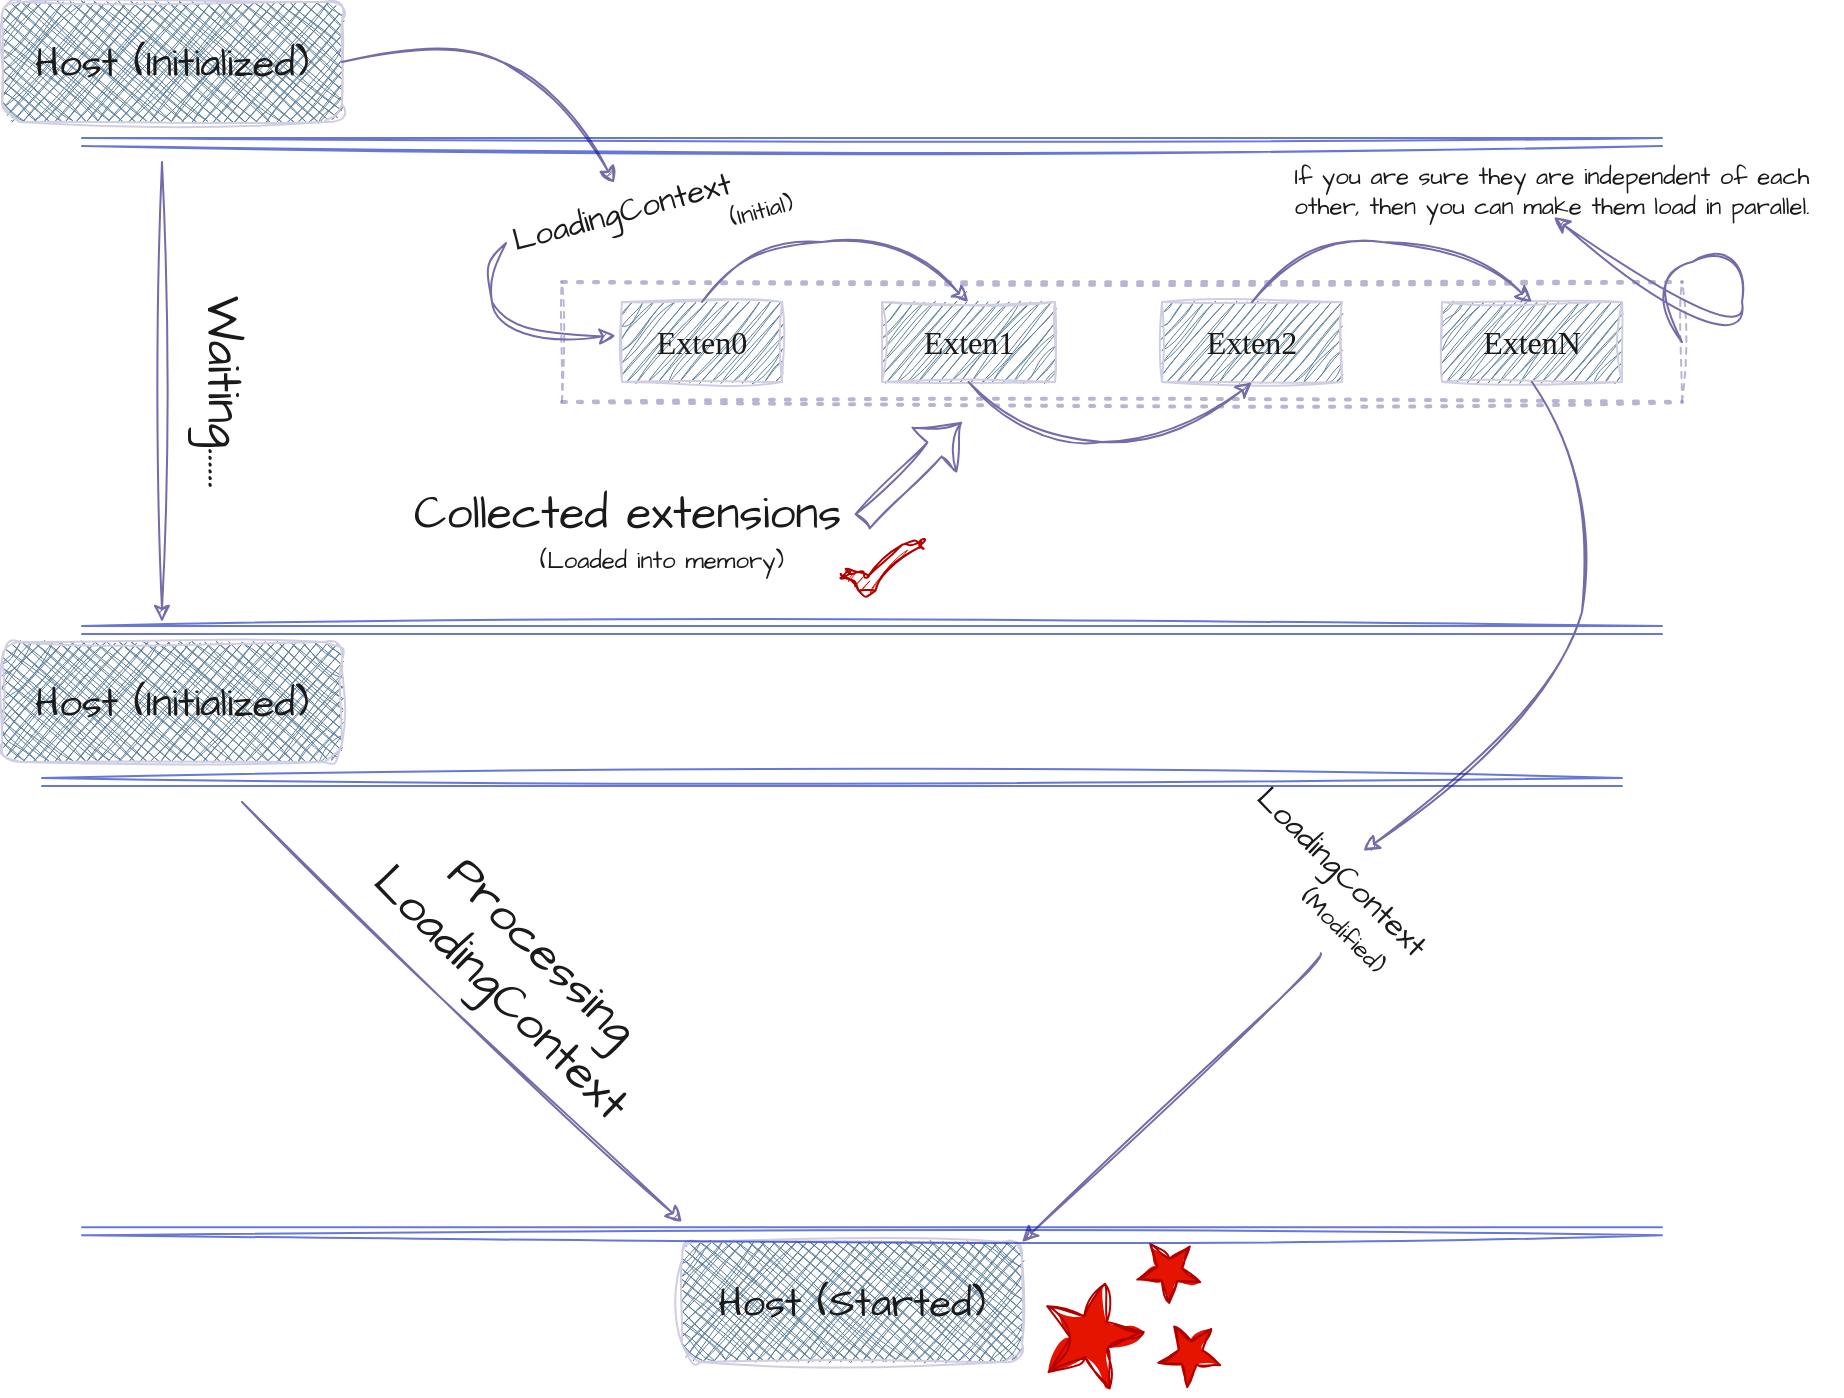 <mxfile version="24.7.8">
  <diagram name="第 1 页" id="LMKjfWpsWOOHR4RgHtXK">
    <mxGraphModel dx="2012" dy="478" grid="1" gridSize="10" guides="1" tooltips="1" connect="1" arrows="1" fold="1" page="1" pageScale="1" pageWidth="827" pageHeight="1169" math="0" shadow="0">
      <root>
        <mxCell id="0" />
        <mxCell id="1" parent="0" />
        <mxCell id="WM9ut9HJllD5HrSa2Cmc-1" value="&lt;font style=&quot;font-size: 16px;&quot; face=&quot;Comic Sans MS&quot;&gt;Exten0&lt;/font&gt;" style="rounded=0;whiteSpace=wrap;html=1;labelBackgroundColor=none;fillColor=#5D7F99;strokeColor=#D0CEE2;fontColor=#1A1A1A;fontSize=16;sketch=1;curveFitting=1;jiggle=2;" parent="1" vertex="1">
          <mxGeometry x="250" y="420" width="80" height="40" as="geometry" />
        </mxCell>
        <mxCell id="WM9ut9HJllD5HrSa2Cmc-2" value="&lt;font style=&quot;font-size: 16px;&quot; face=&quot;Comic Sans MS&quot;&gt;Exten1&lt;/font&gt;" style="rounded=0;whiteSpace=wrap;html=1;labelBackgroundColor=none;fillColor=#5D7F99;strokeColor=#D0CEE2;fontColor=#1A1A1A;fontSize=16;sketch=1;curveFitting=1;jiggle=2;" parent="1" vertex="1">
          <mxGeometry x="380" y="420" width="86.5" height="40" as="geometry" />
        </mxCell>
        <mxCell id="WM9ut9HJllD5HrSa2Cmc-3" value="&lt;font style=&quot;font-size: 16px;&quot; face=&quot;Comic Sans MS&quot;&gt;Exten2&lt;/font&gt;" style="rounded=0;whiteSpace=wrap;html=1;labelBackgroundColor=none;fillColor=#5D7F99;strokeColor=#D0CEE2;fontColor=#1A1A1A;fontSize=16;sketch=1;curveFitting=1;jiggle=2;" parent="1" vertex="1">
          <mxGeometry x="520" y="420" width="90" height="40" as="geometry" />
        </mxCell>
        <mxCell id="WM9ut9HJllD5HrSa2Cmc-4" value="&lt;font style=&quot;font-size: 16px;&quot; face=&quot;Comic Sans MS&quot;&gt;ExtenN&lt;/font&gt;" style="rounded=0;whiteSpace=wrap;html=1;labelBackgroundColor=none;fillColor=#5D7F99;strokeColor=#D0CEE2;fontColor=#1A1A1A;fontSize=16;sketch=1;curveFitting=1;jiggle=2;" parent="1" vertex="1">
          <mxGeometry x="660" y="420" width="90" height="40" as="geometry" />
        </mxCell>
        <mxCell id="WM9ut9HJllD5HrSa2Cmc-5" value="" style="curved=1;endArrow=classic;html=1;rounded=0;exitX=0.5;exitY=0;exitDx=0;exitDy=0;entryX=0.5;entryY=0;entryDx=0;entryDy=0;labelBackgroundColor=none;strokeColor=#736CA8;fontColor=default;sketch=1;curveFitting=1;jiggle=2;" parent="1" source="WM9ut9HJllD5HrSa2Cmc-1" target="WM9ut9HJllD5HrSa2Cmc-2" edge="1">
          <mxGeometry width="50" height="50" relative="1" as="geometry">
            <mxPoint x="540" y="490" as="sourcePoint" />
            <mxPoint x="590" y="440" as="targetPoint" />
            <Array as="points">
              <mxPoint x="310" y="390" />
              <mxPoint x="390" y="390" />
            </Array>
          </mxGeometry>
        </mxCell>
        <mxCell id="WM9ut9HJllD5HrSa2Cmc-7" value="" style="curved=1;endArrow=classic;html=1;rounded=0;exitX=0.5;exitY=1;exitDx=0;exitDy=0;entryX=0.5;entryY=1;entryDx=0;entryDy=0;labelBackgroundColor=none;strokeColor=#736CA8;fontColor=default;sketch=1;curveFitting=1;jiggle=2;" parent="1" source="WM9ut9HJllD5HrSa2Cmc-2" target="WM9ut9HJllD5HrSa2Cmc-3" edge="1">
          <mxGeometry width="50" height="50" relative="1" as="geometry">
            <mxPoint x="399" y="540" as="sourcePoint" />
            <mxPoint x="569" y="540" as="targetPoint" />
            <Array as="points">
              <mxPoint x="450" y="490" />
              <mxPoint x="530" y="490" />
            </Array>
          </mxGeometry>
        </mxCell>
        <mxCell id="WM9ut9HJllD5HrSa2Cmc-9" value="" style="endArrow=none;dashed=1;html=1;dashPattern=1 3;strokeWidth=2;rounded=0;hachureGap=4;strokeColor=#736CA8;fontFamily=Architects Daughter;fontSource=https%3A%2F%2Ffonts.googleapis.com%2Fcss%3Ffamily%3DArchitects%2BDaughter;fontColor=default;sketch=1;curveFitting=1;jiggle=2;opacity=50;labelBackgroundColor=none;" parent="1" edge="1">
          <mxGeometry width="50" height="50" relative="1" as="geometry">
            <mxPoint x="220" y="410" as="sourcePoint" />
            <mxPoint x="780" y="410" as="targetPoint" />
          </mxGeometry>
        </mxCell>
        <mxCell id="WM9ut9HJllD5HrSa2Cmc-10" value="" style="endArrow=none;dashed=1;html=1;rounded=0;hachureGap=4;fontFamily=Architects Daughter;fontSource=https%3A%2F%2Ffonts.googleapis.com%2Fcss%3Ffamily%3DArchitects%2BDaughter;sketch=1;curveFitting=1;jiggle=2;opacity=50;labelBackgroundColor=none;strokeColor=#736CA8;fontColor=default;" parent="1" edge="1">
          <mxGeometry width="50" height="50" relative="1" as="geometry">
            <mxPoint x="220" y="470" as="sourcePoint" />
            <mxPoint x="220" y="410" as="targetPoint" />
          </mxGeometry>
        </mxCell>
        <mxCell id="WM9ut9HJllD5HrSa2Cmc-11" value="" style="endArrow=none;dashed=1;html=1;dashPattern=1 3;strokeWidth=2;rounded=0;hachureGap=4;strokeColor=#736CA8;fontFamily=Architects Daughter;fontSource=https%3A%2F%2Ffonts.googleapis.com%2Fcss%3Ffamily%3DArchitects%2BDaughter;fontColor=default;sketch=1;curveFitting=1;jiggle=2;opacity=50;labelBackgroundColor=none;" parent="1" edge="1">
          <mxGeometry width="50" height="50" relative="1" as="geometry">
            <mxPoint x="220" y="470" as="sourcePoint" />
            <mxPoint x="780" y="470" as="targetPoint" />
          </mxGeometry>
        </mxCell>
        <mxCell id="WM9ut9HJllD5HrSa2Cmc-13" value="" style="endArrow=none;dashed=1;html=1;rounded=0;hachureGap=4;fontFamily=Architects Daughter;fontSource=https%3A%2F%2Ffonts.googleapis.com%2Fcss%3Ffamily%3DArchitects%2BDaughter;sketch=1;curveFitting=1;jiggle=2;opacity=50;labelBackgroundColor=none;strokeColor=#736CA8;fontColor=default;" parent="1" edge="1">
          <mxGeometry width="50" height="50" relative="1" as="geometry">
            <mxPoint x="780" y="470" as="sourcePoint" />
            <mxPoint x="780" y="410" as="targetPoint" />
          </mxGeometry>
        </mxCell>
        <mxCell id="WM9ut9HJllD5HrSa2Cmc-14" value="Collected extensions" style="text;strokeColor=none;fillColor=none;align=left;verticalAlign=middle;spacingLeft=4;spacingRight=4;overflow=hidden;points=[[0,0.5],[1,0.5]];portConstraint=eastwest;rotatable=0;whiteSpace=wrap;html=1;fontFamily=Architects Daughter;fontSource=https%3A%2F%2Ffonts.googleapis.com%2Fcss%3Ffamily%3DArchitects%2BDaughter;fontSize=23;sketch=1;curveFitting=1;jiggle=2;labelBackgroundColor=none;fontColor=#1A1A1A;" parent="1" vertex="1">
          <mxGeometry x="140" y="510" width="230" height="30" as="geometry" />
        </mxCell>
        <mxCell id="WM9ut9HJllD5HrSa2Cmc-19" value="" style="verticalLabelPosition=bottom;verticalAlign=top;html=1;shape=mxgraph.basic.tick;hachureGap=4;fontFamily=Architects Daughter;fontSource=https%3A%2F%2Ffonts.googleapis.com%2Fcss%3Ffamily%3DArchitects%2BDaughter;textShadow=0;fillColor=#e51400;strokeColor=#B20000;sketch=1;curveFitting=1;jiggle=2;labelBackgroundColor=none;fontColor=#ffffff;" parent="1" vertex="1">
          <mxGeometry x="360" y="540" width="40" height="25" as="geometry" />
        </mxCell>
        <mxCell id="WM9ut9HJllD5HrSa2Cmc-20" value="LoadingContext" style="text;html=1;align=center;verticalAlign=middle;whiteSpace=wrap;rounded=0;fontFamily=Architects Daughter;fontSource=https%3A%2F%2Ffonts.googleapis.com%2Fcss%3Ffamily%3DArchitects%2BDaughter;fontSize=16;rotation=-15;sketch=1;curveFitting=1;jiggle=2;labelBackgroundColor=none;fontColor=#1A1A1A;" parent="1" vertex="1">
          <mxGeometry x="190" y="360" width="120" height="30" as="geometry" />
        </mxCell>
        <mxCell id="WM9ut9HJllD5HrSa2Cmc-23" value="&lt;font style=&quot;font-size: 20px;&quot;&gt;Host (Initialized)&lt;/font&gt;" style="rounded=1;whiteSpace=wrap;html=1;hachureGap=4;fontFamily=Architects Daughter;fontSource=https%3A%2F%2Ffonts.googleapis.com%2Fcss%3Ffamily%3DArchitects%2BDaughter;sketch=1;curveFitting=1;jiggle=2;fillColor=#5D7F99;fillStyle=cross-hatch;labelBackgroundColor=none;strokeColor=#D0CEE2;fontColor=#1A1A1A;" parent="1" vertex="1">
          <mxGeometry x="-60" y="270" width="170" height="60" as="geometry" />
        </mxCell>
        <mxCell id="WM9ut9HJllD5HrSa2Cmc-26" value="" style="curved=1;endArrow=classic;html=1;rounded=0;exitX=0.5;exitY=0;exitDx=0;exitDy=0;entryX=0.5;entryY=0;entryDx=0;entryDy=0;labelBackgroundColor=none;strokeColor=#736CA8;fontColor=default;sketch=1;curveFitting=1;jiggle=2;" parent="1" source="WM9ut9HJllD5HrSa2Cmc-3" target="WM9ut9HJllD5HrSa2Cmc-4" edge="1">
          <mxGeometry width="50" height="50" relative="1" as="geometry">
            <mxPoint x="560" y="390" as="sourcePoint" />
            <mxPoint x="693" y="390" as="targetPoint" />
            <Array as="points">
              <mxPoint x="590" y="390" />
              <mxPoint x="670" y="390" />
            </Array>
          </mxGeometry>
        </mxCell>
        <mxCell id="WM9ut9HJllD5HrSa2Cmc-28" value="(Loaded into memory)" style="text;html=1;align=center;verticalAlign=middle;whiteSpace=wrap;rounded=0;fontFamily=Architects Daughter;fontSource=https%3A%2F%2Ffonts.googleapis.com%2Fcss%3Ffamily%3DArchitects%2BDaughter;labelBackgroundColor=none;fontColor=#1A1A1A;" parent="1" vertex="1">
          <mxGeometry x="190" y="535" width="160" height="30" as="geometry" />
        </mxCell>
        <mxCell id="WM9ut9HJllD5HrSa2Cmc-29" value="" style="curved=1;endArrow=classic;html=1;rounded=0;sketch=1;hachureGap=4;jiggle=2;curveFitting=1;fontFamily=Architects Daughter;fontSource=https%3A%2F%2Ffonts.googleapis.com%2Fcss%3Ffamily%3DArchitects%2BDaughter;exitX=1;exitY=0.5;exitDx=0;exitDy=0;entryX=0.5;entryY=0;entryDx=0;entryDy=0;labelBackgroundColor=none;strokeColor=#736CA8;fontColor=default;" parent="1" source="WM9ut9HJllD5HrSa2Cmc-23" target="WM9ut9HJllD5HrSa2Cmc-20" edge="1">
          <mxGeometry width="50" height="50" relative="1" as="geometry">
            <mxPoint x="330" y="450" as="sourcePoint" />
            <mxPoint x="380" y="400" as="targetPoint" />
            <Array as="points">
              <mxPoint x="160" y="290" />
              <mxPoint x="220" y="310" />
            </Array>
          </mxGeometry>
        </mxCell>
        <mxCell id="WM9ut9HJllD5HrSa2Cmc-30" value="" style="shape=flexArrow;endArrow=classic;html=1;rounded=0;sketch=1;hachureGap=4;jiggle=2;curveFitting=1;fontFamily=Architects Daughter;fontSource=https%3A%2F%2Ffonts.googleapis.com%2Fcss%3Ffamily%3DArchitects%2BDaughter;labelBackgroundColor=none;strokeColor=#736CA8;fontColor=default;" parent="1" edge="1">
          <mxGeometry width="50" height="50" relative="1" as="geometry">
            <mxPoint x="370" y="530" as="sourcePoint" />
            <mxPoint x="420" y="480" as="targetPoint" />
          </mxGeometry>
        </mxCell>
        <mxCell id="WM9ut9HJllD5HrSa2Cmc-34" value="" style="shape=link;html=1;rounded=0;sketch=1;hachureGap=4;jiggle=2;curveFitting=1;fontFamily=Architects Daughter;fontSource=https%3A%2F%2Ffonts.googleapis.com%2Fcss%3Ffamily%3DArchitects%2BDaughter;opacity=60;labelBackgroundColor=none;strokeColor=#001DBC;fontColor=default;fillColor=#0050ef;" parent="1" edge="1">
          <mxGeometry width="100" relative="1" as="geometry">
            <mxPoint x="-20" y="340" as="sourcePoint" />
            <mxPoint x="770" y="340" as="targetPoint" />
          </mxGeometry>
        </mxCell>
        <mxCell id="WM9ut9HJllD5HrSa2Cmc-36" value="" style="shape=link;html=1;rounded=0;sketch=1;hachureGap=4;jiggle=2;curveFitting=1;fontFamily=Architects Daughter;fontSource=https%3A%2F%2Ffonts.googleapis.com%2Fcss%3Ffamily%3DArchitects%2BDaughter;opacity=60;labelBackgroundColor=none;strokeColor=#001DBC;fontColor=default;fillColor=#0050ef;" parent="1" edge="1">
          <mxGeometry width="100" relative="1" as="geometry">
            <mxPoint x="-20" y="584" as="sourcePoint" />
            <mxPoint x="770" y="584" as="targetPoint" />
          </mxGeometry>
        </mxCell>
        <mxCell id="WM9ut9HJllD5HrSa2Cmc-38" value="" style="curved=1;endArrow=classic;html=1;rounded=0;sketch=1;hachureGap=4;jiggle=2;curveFitting=1;fontFamily=Architects Daughter;fontSource=https%3A%2F%2Ffonts.googleapis.com%2Fcss%3Ffamily%3DArchitects%2BDaughter;exitX=0;exitY=0.5;exitDx=0;exitDy=0;entryX=-0.039;entryY=0.421;entryDx=0;entryDy=0;entryPerimeter=0;labelBackgroundColor=none;strokeColor=#736CA8;fontColor=default;" parent="1" source="WM9ut9HJllD5HrSa2Cmc-20" target="WM9ut9HJllD5HrSa2Cmc-1" edge="1">
          <mxGeometry width="50" height="50" relative="1" as="geometry">
            <mxPoint x="310" y="440" as="sourcePoint" />
            <mxPoint x="360" y="390" as="targetPoint" />
            <Array as="points">
              <mxPoint x="180" y="400" />
              <mxPoint x="190" y="440" />
            </Array>
          </mxGeometry>
        </mxCell>
        <mxCell id="WM9ut9HJllD5HrSa2Cmc-40" value="Waiting......" style="text;html=1;align=center;verticalAlign=middle;whiteSpace=wrap;rounded=0;fontFamily=Architects Daughter;fontSource=https%3A%2F%2Ffonts.googleapis.com%2Fcss%3Ffamily%3DArchitects%2BDaughter;fontSize=24;rotation=90;labelBackgroundColor=none;fontColor=#1A1A1A;" parent="1" vertex="1">
          <mxGeometry y="450" width="100" height="30" as="geometry" />
        </mxCell>
        <mxCell id="WM9ut9HJllD5HrSa2Cmc-41" value="(Initial)" style="text;html=1;align=center;verticalAlign=middle;whiteSpace=wrap;rounded=0;fontFamily=Architects Daughter;fontSource=https%3A%2F%2Ffonts.googleapis.com%2Fcss%3Ffamily%3DArchitects%2BDaughter;rotation=-15;labelBackgroundColor=none;fontColor=#1A1A1A;" parent="1" vertex="1">
          <mxGeometry x="290" y="360" width="60" height="30" as="geometry" />
        </mxCell>
        <mxCell id="WM9ut9HJllD5HrSa2Cmc-42" value="&lt;font style=&quot;font-size: 20px;&quot;&gt;Host (Initialized)&lt;/font&gt;" style="rounded=1;whiteSpace=wrap;html=1;hachureGap=4;fontFamily=Architects Daughter;fontSource=https%3A%2F%2Ffonts.googleapis.com%2Fcss%3Ffamily%3DArchitects%2BDaughter;sketch=1;curveFitting=1;jiggle=2;fillColor=#5D7F99;fillStyle=cross-hatch;labelBackgroundColor=none;strokeColor=#D0CEE2;fontColor=#1A1A1A;" parent="1" vertex="1">
          <mxGeometry x="-60" y="590" width="170" height="60" as="geometry" />
        </mxCell>
        <mxCell id="WM9ut9HJllD5HrSa2Cmc-43" value="LoadingContext" style="text;html=1;align=center;verticalAlign=middle;whiteSpace=wrap;rounded=0;fontFamily=Architects Daughter;fontSource=https%3A%2F%2Ffonts.googleapis.com%2Fcss%3Ffamily%3DArchitects%2BDaughter;fontSize=16;rotation=45;sketch=1;curveFitting=1;jiggle=2;labelBackgroundColor=none;fontColor=#1A1A1A;" parent="1" vertex="1">
          <mxGeometry x="550" y="690" width="120" height="30" as="geometry" />
        </mxCell>
        <mxCell id="WM9ut9HJllD5HrSa2Cmc-44" value="(Modified)" style="text;html=1;align=center;verticalAlign=middle;whiteSpace=wrap;rounded=0;fontFamily=Architects Daughter;fontSource=https%3A%2F%2Ffonts.googleapis.com%2Fcss%3Ffamily%3DArchitects%2BDaughter;rotation=45;labelBackgroundColor=none;fontColor=#1A1A1A;" parent="1" vertex="1">
          <mxGeometry x="570" y="720" width="80" height="30" as="geometry" />
        </mxCell>
        <mxCell id="WM9ut9HJllD5HrSa2Cmc-46" value="" style="curved=1;endArrow=classic;html=1;rounded=0;sketch=1;hachureGap=4;jiggle=2;curveFitting=1;fontFamily=Architects Daughter;fontSource=https%3A%2F%2Ffonts.googleapis.com%2Fcss%3Ffamily%3DArchitects%2BDaughter;exitX=0.5;exitY=1;exitDx=0;exitDy=0;entryX=0.5;entryY=0;entryDx=0;entryDy=0;labelBackgroundColor=none;strokeColor=#736CA8;fontColor=default;" parent="1" source="WM9ut9HJllD5HrSa2Cmc-4" target="WM9ut9HJllD5HrSa2Cmc-43" edge="1">
          <mxGeometry width="50" height="50" relative="1" as="geometry">
            <mxPoint x="280" y="540" as="sourcePoint" />
            <mxPoint x="330" y="490" as="targetPoint" />
            <Array as="points">
              <mxPoint x="740" y="520" />
              <mxPoint x="720" y="630" />
            </Array>
          </mxGeometry>
        </mxCell>
        <mxCell id="WM9ut9HJllD5HrSa2Cmc-47" value="&lt;font style=&quot;font-size: 20px;&quot;&gt;Host (Started)&lt;/font&gt;" style="rounded=1;whiteSpace=wrap;html=1;hachureGap=4;fontFamily=Architects Daughter;fontSource=https%3A%2F%2Ffonts.googleapis.com%2Fcss%3Ffamily%3DArchitects%2BDaughter;sketch=1;curveFitting=1;jiggle=2;fillColor=#5D7F99;fillStyle=cross-hatch;labelBackgroundColor=none;strokeColor=#D0CEE2;fontColor=#1A1A1A;" parent="1" vertex="1">
          <mxGeometry x="280" y="890" width="170" height="60" as="geometry" />
        </mxCell>
        <mxCell id="WM9ut9HJllD5HrSa2Cmc-50" value="Processing LoadingContext" style="text;html=1;align=center;verticalAlign=middle;whiteSpace=wrap;rounded=0;fontFamily=Architects Daughter;fontSource=https%3A%2F%2Ffonts.googleapis.com%2Fcss%3Ffamily%3DArchitects%2BDaughter;fontSize=24;rotation=45;labelBackgroundColor=none;fontColor=#1A1A1A;" parent="1" vertex="1">
          <mxGeometry x="110" y="740" width="180" height="30" as="geometry" />
        </mxCell>
        <mxCell id="WM9ut9HJllD5HrSa2Cmc-51" value="" style="curved=1;endArrow=classic;html=1;rounded=0;sketch=1;hachureGap=4;jiggle=2;curveFitting=1;fontFamily=Architects Daughter;fontSource=https%3A%2F%2Ffonts.googleapis.com%2Fcss%3Ffamily%3DArchitects%2BDaughter;exitX=0.5;exitY=1;exitDx=0;exitDy=0;entryX=1;entryY=0;entryDx=0;entryDy=0;labelBackgroundColor=none;strokeColor=#736CA8;fontColor=default;" parent="1" source="WM9ut9HJllD5HrSa2Cmc-44" target="WM9ut9HJllD5HrSa2Cmc-47" edge="1">
          <mxGeometry width="50" height="50" relative="1" as="geometry">
            <mxPoint x="140" y="730" as="sourcePoint" />
            <mxPoint x="190" y="680" as="targetPoint" />
          </mxGeometry>
        </mxCell>
        <mxCell id="WM9ut9HJllD5HrSa2Cmc-53" value="" style="verticalLabelPosition=bottom;verticalAlign=top;html=1;shape=mxgraph.basic.star;sketch=1;hachureGap=4;jiggle=2;curveFitting=1;fontFamily=Architects Daughter;fontSource=https%3A%2F%2Ffonts.googleapis.com%2Fcss%3Ffamily%3DArchitects%2BDaughter;rotation=15;fillColor=#e51400;strokeColor=#B20000;fillStyle=solid;labelBackgroundColor=none;fontColor=#ffffff;" parent="1" vertex="1">
          <mxGeometry x="460" y="910" width="50" height="50" as="geometry" />
        </mxCell>
        <mxCell id="WM9ut9HJllD5HrSa2Cmc-54" value="" style="verticalLabelPosition=bottom;verticalAlign=top;html=1;shape=mxgraph.basic.star;sketch=1;hachureGap=4;jiggle=2;curveFitting=1;fontFamily=Architects Daughter;fontSource=https%3A%2F%2Ffonts.googleapis.com%2Fcss%3Ffamily%3DArchitects%2BDaughter;rotation=40;fillColor=#e51400;strokeColor=#B20000;fillStyle=solid;labelBackgroundColor=none;fontColor=#ffffff;" parent="1" vertex="1">
          <mxGeometry x="520" y="930" width="30" height="30" as="geometry" />
        </mxCell>
        <mxCell id="WM9ut9HJllD5HrSa2Cmc-55" value="" style="verticalLabelPosition=bottom;verticalAlign=top;html=1;shape=mxgraph.basic.star;sketch=1;hachureGap=4;jiggle=2;curveFitting=1;fontFamily=Architects Daughter;fontSource=https%3A%2F%2Ffonts.googleapis.com%2Fcss%3Ffamily%3DArchitects%2BDaughter;rotation=110;fillColor=#e51400;strokeColor=#B20000;fillStyle=solid;labelBackgroundColor=none;fontColor=#ffffff;" parent="1" vertex="1">
          <mxGeometry x="510" y="890" width="30" height="30" as="geometry" />
        </mxCell>
        <mxCell id="WM9ut9HJllD5HrSa2Cmc-58" value="" style="shape=link;html=1;rounded=0;sketch=1;hachureGap=4;jiggle=2;curveFitting=1;fontFamily=Architects Daughter;fontSource=https%3A%2F%2Ffonts.googleapis.com%2Fcss%3Ffamily%3DArchitects%2BDaughter;opacity=60;labelBackgroundColor=none;strokeColor=#001DBC;fontColor=default;fillColor=#0050ef;" parent="1" edge="1">
          <mxGeometry width="100" relative="1" as="geometry">
            <mxPoint x="-40" y="660" as="sourcePoint" />
            <mxPoint x="750" y="660" as="targetPoint" />
          </mxGeometry>
        </mxCell>
        <mxCell id="WM9ut9HJllD5HrSa2Cmc-59" value="" style="shape=link;html=1;rounded=0;sketch=1;hachureGap=4;jiggle=2;curveFitting=1;fontFamily=Architects Daughter;fontSource=https%3A%2F%2Ffonts.googleapis.com%2Fcss%3Ffamily%3DArchitects%2BDaughter;opacity=60;labelBackgroundColor=none;strokeColor=#001DBC;fontColor=default;fillColor=#0050ef;" parent="1" edge="1">
          <mxGeometry width="100" relative="1" as="geometry">
            <mxPoint x="-20" y="884.64" as="sourcePoint" />
            <mxPoint x="770" y="884.64" as="targetPoint" />
          </mxGeometry>
        </mxCell>
        <mxCell id="WM9ut9HJllD5HrSa2Cmc-60" value="" style="endArrow=classic;html=1;rounded=0;sketch=1;hachureGap=4;jiggle=2;curveFitting=1;fontFamily=Architects Daughter;fontSource=https%3A%2F%2Ffonts.googleapis.com%2Fcss%3Ffamily%3DArchitects%2BDaughter;labelBackgroundColor=none;strokeColor=#736CA8;fontColor=default;" parent="1" edge="1">
          <mxGeometry width="50" height="50" relative="1" as="geometry">
            <mxPoint x="20" y="350" as="sourcePoint" />
            <mxPoint x="20" y="580" as="targetPoint" />
          </mxGeometry>
        </mxCell>
        <mxCell id="WM9ut9HJllD5HrSa2Cmc-61" value="" style="endArrow=classic;html=1;rounded=0;sketch=1;hachureGap=4;jiggle=2;curveFitting=1;fontFamily=Architects Daughter;fontSource=https%3A%2F%2Ffonts.googleapis.com%2Fcss%3Ffamily%3DArchitects%2BDaughter;labelBackgroundColor=none;strokeColor=#736CA8;fontColor=default;" parent="1" edge="1">
          <mxGeometry width="50" height="50" relative="1" as="geometry">
            <mxPoint x="60" y="670" as="sourcePoint" />
            <mxPoint x="280" y="880" as="targetPoint" />
          </mxGeometry>
        </mxCell>
        <mxCell id="WM9ut9HJllD5HrSa2Cmc-63" value="If you are sure they are independent of each other, then you can make them load in parallel." style="text;html=1;align=center;verticalAlign=middle;whiteSpace=wrap;rounded=0;fontFamily=Architects Daughter;fontSource=https%3A%2F%2Ffonts.googleapis.com%2Fcss%3Ffamily%3DArchitects%2BDaughter;rotation=0;labelBackgroundColor=none;fontColor=#1A1A1A;" parent="1" vertex="1">
          <mxGeometry x="570" y="350" width="290" height="30" as="geometry" />
        </mxCell>
        <mxCell id="WM9ut9HJllD5HrSa2Cmc-64" value="" style="curved=1;endArrow=classic;html=1;rounded=0;sketch=1;hachureGap=4;jiggle=2;curveFitting=1;fontFamily=Architects Daughter;fontSource=https%3A%2F%2Ffonts.googleapis.com%2Fcss%3Ffamily%3DArchitects%2BDaughter;entryX=0.503;entryY=0.92;entryDx=0;entryDy=0;entryPerimeter=0;labelBackgroundColor=none;strokeColor=#736CA8;fontColor=default;" parent="1" target="WM9ut9HJllD5HrSa2Cmc-63" edge="1">
          <mxGeometry width="50" height="50" relative="1" as="geometry">
            <mxPoint x="780" y="440" as="sourcePoint" />
            <mxPoint x="790" y="380" as="targetPoint" />
            <Array as="points">
              <mxPoint x="760" y="410" />
              <mxPoint x="810" y="390" />
              <mxPoint x="810" y="450" />
            </Array>
          </mxGeometry>
        </mxCell>
      </root>
    </mxGraphModel>
  </diagram>
</mxfile>
